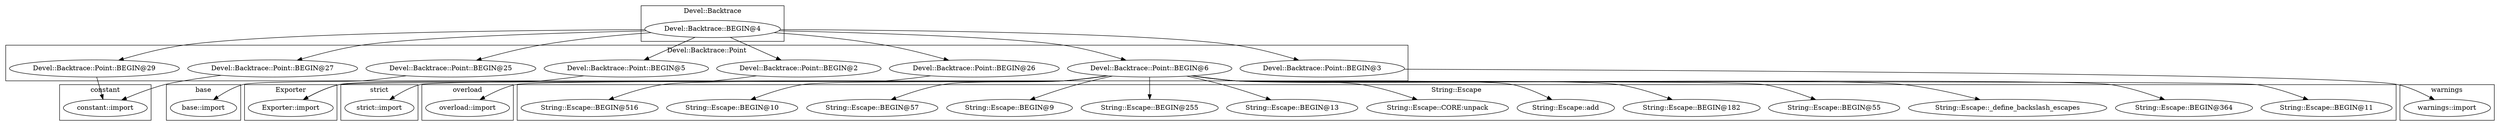 digraph {
graph [overlap=false]
subgraph cluster_base {
	label="base";
	"base::import";
}
subgraph cluster_Exporter {
	label="Exporter";
	"Exporter::import";
}
subgraph cluster_overload {
	label="overload";
	"overload::import";
}
subgraph cluster_String_Escape {
	label="String::Escape";
	"String::Escape::BEGIN@516";
	"String::Escape::BEGIN@11";
	"String::Escape::BEGIN@364";
	"String::Escape::_define_backslash_escapes";
	"String::Escape::BEGIN@55";
	"String::Escape::BEGIN@182";
	"String::Escape::add";
	"String::Escape::CORE:unpack";
	"String::Escape::BEGIN@13";
	"String::Escape::BEGIN@255";
	"String::Escape::BEGIN@9";
	"String::Escape::BEGIN@57";
	"String::Escape::BEGIN@10";
}
subgraph cluster_warnings {
	label="warnings";
	"warnings::import";
}
subgraph cluster_Devel_Backtrace_Point {
	label="Devel::Backtrace::Point";
	"Devel::Backtrace::Point::BEGIN@27";
	"Devel::Backtrace::Point::BEGIN@25";
	"Devel::Backtrace::Point::BEGIN@5";
	"Devel::Backtrace::Point::BEGIN@2";
	"Devel::Backtrace::Point::BEGIN@29";
	"Devel::Backtrace::Point::BEGIN@26";
	"Devel::Backtrace::Point::BEGIN@6";
	"Devel::Backtrace::Point::BEGIN@3";
}
subgraph cluster_strict {
	label="strict";
	"strict::import";
}
subgraph cluster_constant {
	label="constant";
	"constant::import";
}
subgraph cluster_Devel_Backtrace {
	label="Devel::Backtrace";
	"Devel::Backtrace::BEGIN@4";
}
"Devel::Backtrace::Point::BEGIN@6" -> "String::Escape::BEGIN@11";
"Devel::Backtrace::Point::BEGIN@6" -> "String::Escape::BEGIN@364";
"Devel::Backtrace::Point::BEGIN@5" -> "Exporter::import";
"Devel::Backtrace::Point::BEGIN@6" -> "Exporter::import";
"Devel::Backtrace::BEGIN@4" -> "Devel::Backtrace::Point::BEGIN@29";
"Devel::Backtrace::BEGIN@4" -> "Devel::Backtrace::Point::BEGIN@3";
"Devel::Backtrace::BEGIN@4" -> "Devel::Backtrace::Point::BEGIN@25";
"Devel::Backtrace::Point::BEGIN@6" -> "String::Escape::BEGIN@10";
"Devel::Backtrace::Point::BEGIN@6" -> "String::Escape::add";
"Devel::Backtrace::Point::BEGIN@29" -> "constant::import";
"Devel::Backtrace::Point::BEGIN@27" -> "constant::import";
"Devel::Backtrace::Point::BEGIN@25" -> "base::import";
"Devel::Backtrace::Point::BEGIN@6" -> "String::Escape::BEGIN@255";
"Devel::Backtrace::Point::BEGIN@26" -> "overload::import";
"Devel::Backtrace::Point::BEGIN@3" -> "warnings::import";
"Devel::Backtrace::Point::BEGIN@6" -> "String::Escape::BEGIN@55";
"Devel::Backtrace::BEGIN@4" -> "Devel::Backtrace::Point::BEGIN@2";
"Devel::Backtrace::Point::BEGIN@2" -> "strict::import";
"Devel::Backtrace::BEGIN@4" -> "Devel::Backtrace::Point::BEGIN@27";
"Devel::Backtrace::Point::BEGIN@6" -> "String::Escape::BEGIN@516";
"Devel::Backtrace::Point::BEGIN@6" -> "String::Escape::CORE:unpack";
"Devel::Backtrace::Point::BEGIN@6" -> "String::Escape::_define_backslash_escapes";
"Devel::Backtrace::BEGIN@4" -> "Devel::Backtrace::Point::BEGIN@5";
"Devel::Backtrace::Point::BEGIN@6" -> "String::Escape::BEGIN@13";
"Devel::Backtrace::Point::BEGIN@6" -> "String::Escape::BEGIN@57";
"Devel::Backtrace::Point::BEGIN@6" -> "String::Escape::BEGIN@9";
"Devel::Backtrace::Point::BEGIN@6" -> "String::Escape::BEGIN@182";
"Devel::Backtrace::BEGIN@4" -> "Devel::Backtrace::Point::BEGIN@6";
"Devel::Backtrace::BEGIN@4" -> "Devel::Backtrace::Point::BEGIN@26";
}
